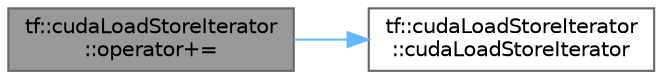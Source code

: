 digraph "tf::cudaLoadStoreIterator::operator+="
{
 // LATEX_PDF_SIZE
  bgcolor="transparent";
  edge [fontname=Helvetica,fontsize=10,labelfontname=Helvetica,labelfontsize=10];
  node [fontname=Helvetica,fontsize=10,shape=box,height=0.2,width=0.4];
  rankdir="LR";
  Node1 [id="Node000001",label="tf::cudaLoadStoreIterator\l::operator+=",height=0.2,width=0.4,color="gray40", fillcolor="grey60", style="filled", fontcolor="black",tooltip=" "];
  Node1 -> Node2 [id="edge1_Node000001_Node000002",color="steelblue1",style="solid",tooltip=" "];
  Node2 [id="Node000002",label="tf::cudaLoadStoreIterator\l::cudaLoadStoreIterator",height=0.2,width=0.4,color="grey40", fillcolor="white", style="filled",URL="$structtf_1_1cuda_load_store_iterator.html#a7b1bdd78ff985069c703305bdc0572f5",tooltip=" "];
}
